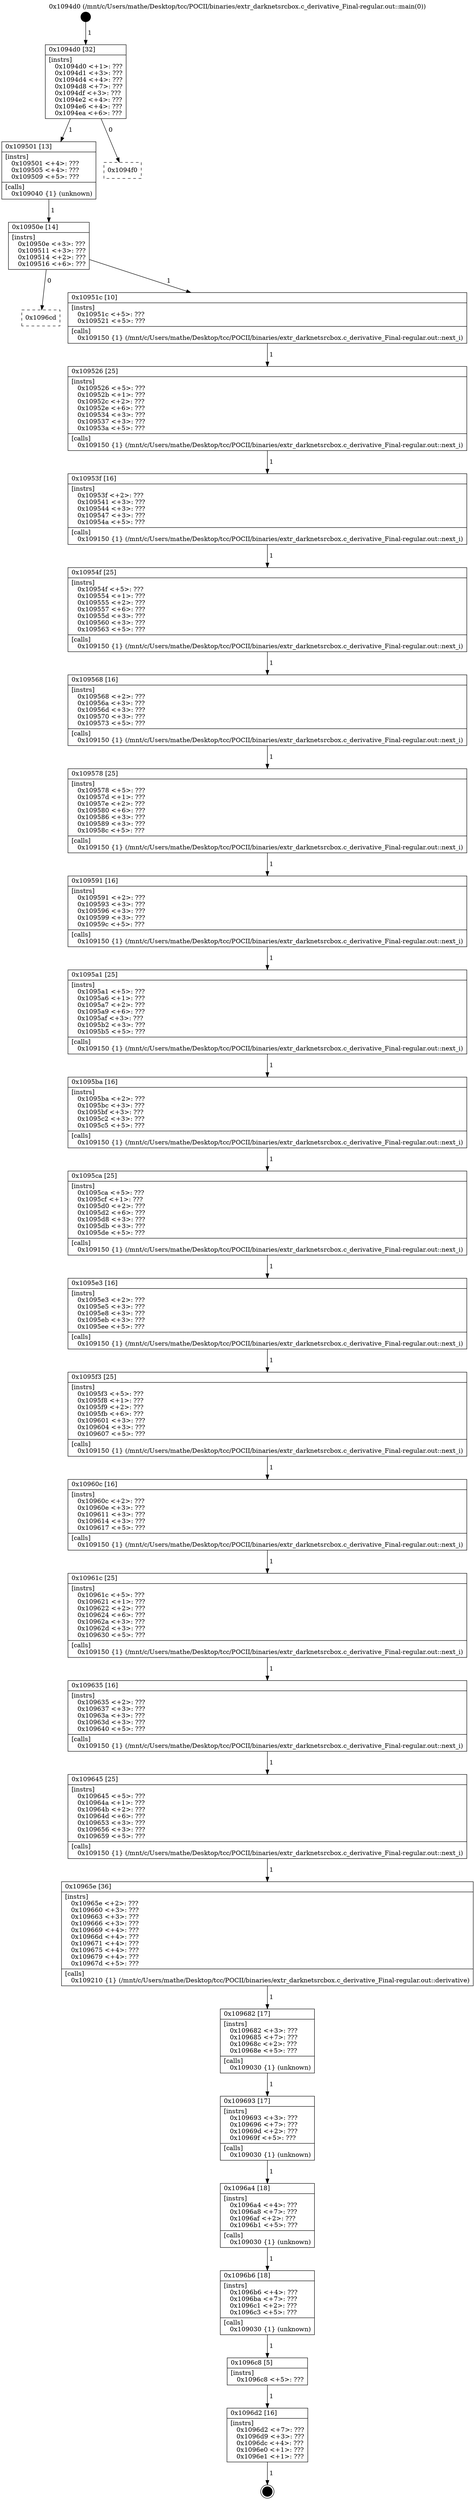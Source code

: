 digraph "0x1094d0" {
  label = "0x1094d0 (/mnt/c/Users/mathe/Desktop/tcc/POCII/binaries/extr_darknetsrcbox.c_derivative_Final-regular.out::main(0))"
  labelloc = "t"
  node[shape=record]

  Entry [label="",width=0.3,height=0.3,shape=circle,fillcolor=black,style=filled]
  "0x1094d0" [label="{
     0x1094d0 [32]\l
     | [instrs]\l
     &nbsp;&nbsp;0x1094d0 \<+1\>: ???\l
     &nbsp;&nbsp;0x1094d1 \<+3\>: ???\l
     &nbsp;&nbsp;0x1094d4 \<+4\>: ???\l
     &nbsp;&nbsp;0x1094d8 \<+7\>: ???\l
     &nbsp;&nbsp;0x1094df \<+3\>: ???\l
     &nbsp;&nbsp;0x1094e2 \<+4\>: ???\l
     &nbsp;&nbsp;0x1094e6 \<+4\>: ???\l
     &nbsp;&nbsp;0x1094ea \<+6\>: ???\l
  }"]
  "0x109501" [label="{
     0x109501 [13]\l
     | [instrs]\l
     &nbsp;&nbsp;0x109501 \<+4\>: ???\l
     &nbsp;&nbsp;0x109505 \<+4\>: ???\l
     &nbsp;&nbsp;0x109509 \<+5\>: ???\l
     | [calls]\l
     &nbsp;&nbsp;0x109040 \{1\} (unknown)\l
  }"]
  "0x1094f0" [label="{
     0x1094f0\l
  }", style=dashed]
  "0x10950e" [label="{
     0x10950e [14]\l
     | [instrs]\l
     &nbsp;&nbsp;0x10950e \<+3\>: ???\l
     &nbsp;&nbsp;0x109511 \<+3\>: ???\l
     &nbsp;&nbsp;0x109514 \<+2\>: ???\l
     &nbsp;&nbsp;0x109516 \<+6\>: ???\l
  }"]
  "0x1096cd" [label="{
     0x1096cd\l
  }", style=dashed]
  "0x10951c" [label="{
     0x10951c [10]\l
     | [instrs]\l
     &nbsp;&nbsp;0x10951c \<+5\>: ???\l
     &nbsp;&nbsp;0x109521 \<+5\>: ???\l
     | [calls]\l
     &nbsp;&nbsp;0x109150 \{1\} (/mnt/c/Users/mathe/Desktop/tcc/POCII/binaries/extr_darknetsrcbox.c_derivative_Final-regular.out::next_i)\l
  }"]
  Exit [label="",width=0.3,height=0.3,shape=circle,fillcolor=black,style=filled,peripheries=2]
  "0x109526" [label="{
     0x109526 [25]\l
     | [instrs]\l
     &nbsp;&nbsp;0x109526 \<+5\>: ???\l
     &nbsp;&nbsp;0x10952b \<+1\>: ???\l
     &nbsp;&nbsp;0x10952c \<+2\>: ???\l
     &nbsp;&nbsp;0x10952e \<+6\>: ???\l
     &nbsp;&nbsp;0x109534 \<+3\>: ???\l
     &nbsp;&nbsp;0x109537 \<+3\>: ???\l
     &nbsp;&nbsp;0x10953a \<+5\>: ???\l
     | [calls]\l
     &nbsp;&nbsp;0x109150 \{1\} (/mnt/c/Users/mathe/Desktop/tcc/POCII/binaries/extr_darknetsrcbox.c_derivative_Final-regular.out::next_i)\l
  }"]
  "0x10953f" [label="{
     0x10953f [16]\l
     | [instrs]\l
     &nbsp;&nbsp;0x10953f \<+2\>: ???\l
     &nbsp;&nbsp;0x109541 \<+3\>: ???\l
     &nbsp;&nbsp;0x109544 \<+3\>: ???\l
     &nbsp;&nbsp;0x109547 \<+3\>: ???\l
     &nbsp;&nbsp;0x10954a \<+5\>: ???\l
     | [calls]\l
     &nbsp;&nbsp;0x109150 \{1\} (/mnt/c/Users/mathe/Desktop/tcc/POCII/binaries/extr_darknetsrcbox.c_derivative_Final-regular.out::next_i)\l
  }"]
  "0x10954f" [label="{
     0x10954f [25]\l
     | [instrs]\l
     &nbsp;&nbsp;0x10954f \<+5\>: ???\l
     &nbsp;&nbsp;0x109554 \<+1\>: ???\l
     &nbsp;&nbsp;0x109555 \<+2\>: ???\l
     &nbsp;&nbsp;0x109557 \<+6\>: ???\l
     &nbsp;&nbsp;0x10955d \<+3\>: ???\l
     &nbsp;&nbsp;0x109560 \<+3\>: ???\l
     &nbsp;&nbsp;0x109563 \<+5\>: ???\l
     | [calls]\l
     &nbsp;&nbsp;0x109150 \{1\} (/mnt/c/Users/mathe/Desktop/tcc/POCII/binaries/extr_darknetsrcbox.c_derivative_Final-regular.out::next_i)\l
  }"]
  "0x109568" [label="{
     0x109568 [16]\l
     | [instrs]\l
     &nbsp;&nbsp;0x109568 \<+2\>: ???\l
     &nbsp;&nbsp;0x10956a \<+3\>: ???\l
     &nbsp;&nbsp;0x10956d \<+3\>: ???\l
     &nbsp;&nbsp;0x109570 \<+3\>: ???\l
     &nbsp;&nbsp;0x109573 \<+5\>: ???\l
     | [calls]\l
     &nbsp;&nbsp;0x109150 \{1\} (/mnt/c/Users/mathe/Desktop/tcc/POCII/binaries/extr_darknetsrcbox.c_derivative_Final-regular.out::next_i)\l
  }"]
  "0x109578" [label="{
     0x109578 [25]\l
     | [instrs]\l
     &nbsp;&nbsp;0x109578 \<+5\>: ???\l
     &nbsp;&nbsp;0x10957d \<+1\>: ???\l
     &nbsp;&nbsp;0x10957e \<+2\>: ???\l
     &nbsp;&nbsp;0x109580 \<+6\>: ???\l
     &nbsp;&nbsp;0x109586 \<+3\>: ???\l
     &nbsp;&nbsp;0x109589 \<+3\>: ???\l
     &nbsp;&nbsp;0x10958c \<+5\>: ???\l
     | [calls]\l
     &nbsp;&nbsp;0x109150 \{1\} (/mnt/c/Users/mathe/Desktop/tcc/POCII/binaries/extr_darknetsrcbox.c_derivative_Final-regular.out::next_i)\l
  }"]
  "0x109591" [label="{
     0x109591 [16]\l
     | [instrs]\l
     &nbsp;&nbsp;0x109591 \<+2\>: ???\l
     &nbsp;&nbsp;0x109593 \<+3\>: ???\l
     &nbsp;&nbsp;0x109596 \<+3\>: ???\l
     &nbsp;&nbsp;0x109599 \<+3\>: ???\l
     &nbsp;&nbsp;0x10959c \<+5\>: ???\l
     | [calls]\l
     &nbsp;&nbsp;0x109150 \{1\} (/mnt/c/Users/mathe/Desktop/tcc/POCII/binaries/extr_darknetsrcbox.c_derivative_Final-regular.out::next_i)\l
  }"]
  "0x1095a1" [label="{
     0x1095a1 [25]\l
     | [instrs]\l
     &nbsp;&nbsp;0x1095a1 \<+5\>: ???\l
     &nbsp;&nbsp;0x1095a6 \<+1\>: ???\l
     &nbsp;&nbsp;0x1095a7 \<+2\>: ???\l
     &nbsp;&nbsp;0x1095a9 \<+6\>: ???\l
     &nbsp;&nbsp;0x1095af \<+3\>: ???\l
     &nbsp;&nbsp;0x1095b2 \<+3\>: ???\l
     &nbsp;&nbsp;0x1095b5 \<+5\>: ???\l
     | [calls]\l
     &nbsp;&nbsp;0x109150 \{1\} (/mnt/c/Users/mathe/Desktop/tcc/POCII/binaries/extr_darknetsrcbox.c_derivative_Final-regular.out::next_i)\l
  }"]
  "0x1095ba" [label="{
     0x1095ba [16]\l
     | [instrs]\l
     &nbsp;&nbsp;0x1095ba \<+2\>: ???\l
     &nbsp;&nbsp;0x1095bc \<+3\>: ???\l
     &nbsp;&nbsp;0x1095bf \<+3\>: ???\l
     &nbsp;&nbsp;0x1095c2 \<+3\>: ???\l
     &nbsp;&nbsp;0x1095c5 \<+5\>: ???\l
     | [calls]\l
     &nbsp;&nbsp;0x109150 \{1\} (/mnt/c/Users/mathe/Desktop/tcc/POCII/binaries/extr_darknetsrcbox.c_derivative_Final-regular.out::next_i)\l
  }"]
  "0x1095ca" [label="{
     0x1095ca [25]\l
     | [instrs]\l
     &nbsp;&nbsp;0x1095ca \<+5\>: ???\l
     &nbsp;&nbsp;0x1095cf \<+1\>: ???\l
     &nbsp;&nbsp;0x1095d0 \<+2\>: ???\l
     &nbsp;&nbsp;0x1095d2 \<+6\>: ???\l
     &nbsp;&nbsp;0x1095d8 \<+3\>: ???\l
     &nbsp;&nbsp;0x1095db \<+3\>: ???\l
     &nbsp;&nbsp;0x1095de \<+5\>: ???\l
     | [calls]\l
     &nbsp;&nbsp;0x109150 \{1\} (/mnt/c/Users/mathe/Desktop/tcc/POCII/binaries/extr_darknetsrcbox.c_derivative_Final-regular.out::next_i)\l
  }"]
  "0x1095e3" [label="{
     0x1095e3 [16]\l
     | [instrs]\l
     &nbsp;&nbsp;0x1095e3 \<+2\>: ???\l
     &nbsp;&nbsp;0x1095e5 \<+3\>: ???\l
     &nbsp;&nbsp;0x1095e8 \<+3\>: ???\l
     &nbsp;&nbsp;0x1095eb \<+3\>: ???\l
     &nbsp;&nbsp;0x1095ee \<+5\>: ???\l
     | [calls]\l
     &nbsp;&nbsp;0x109150 \{1\} (/mnt/c/Users/mathe/Desktop/tcc/POCII/binaries/extr_darknetsrcbox.c_derivative_Final-regular.out::next_i)\l
  }"]
  "0x1095f3" [label="{
     0x1095f3 [25]\l
     | [instrs]\l
     &nbsp;&nbsp;0x1095f3 \<+5\>: ???\l
     &nbsp;&nbsp;0x1095f8 \<+1\>: ???\l
     &nbsp;&nbsp;0x1095f9 \<+2\>: ???\l
     &nbsp;&nbsp;0x1095fb \<+6\>: ???\l
     &nbsp;&nbsp;0x109601 \<+3\>: ???\l
     &nbsp;&nbsp;0x109604 \<+3\>: ???\l
     &nbsp;&nbsp;0x109607 \<+5\>: ???\l
     | [calls]\l
     &nbsp;&nbsp;0x109150 \{1\} (/mnt/c/Users/mathe/Desktop/tcc/POCII/binaries/extr_darknetsrcbox.c_derivative_Final-regular.out::next_i)\l
  }"]
  "0x10960c" [label="{
     0x10960c [16]\l
     | [instrs]\l
     &nbsp;&nbsp;0x10960c \<+2\>: ???\l
     &nbsp;&nbsp;0x10960e \<+3\>: ???\l
     &nbsp;&nbsp;0x109611 \<+3\>: ???\l
     &nbsp;&nbsp;0x109614 \<+3\>: ???\l
     &nbsp;&nbsp;0x109617 \<+5\>: ???\l
     | [calls]\l
     &nbsp;&nbsp;0x109150 \{1\} (/mnt/c/Users/mathe/Desktop/tcc/POCII/binaries/extr_darknetsrcbox.c_derivative_Final-regular.out::next_i)\l
  }"]
  "0x10961c" [label="{
     0x10961c [25]\l
     | [instrs]\l
     &nbsp;&nbsp;0x10961c \<+5\>: ???\l
     &nbsp;&nbsp;0x109621 \<+1\>: ???\l
     &nbsp;&nbsp;0x109622 \<+2\>: ???\l
     &nbsp;&nbsp;0x109624 \<+6\>: ???\l
     &nbsp;&nbsp;0x10962a \<+3\>: ???\l
     &nbsp;&nbsp;0x10962d \<+3\>: ???\l
     &nbsp;&nbsp;0x109630 \<+5\>: ???\l
     | [calls]\l
     &nbsp;&nbsp;0x109150 \{1\} (/mnt/c/Users/mathe/Desktop/tcc/POCII/binaries/extr_darknetsrcbox.c_derivative_Final-regular.out::next_i)\l
  }"]
  "0x109635" [label="{
     0x109635 [16]\l
     | [instrs]\l
     &nbsp;&nbsp;0x109635 \<+2\>: ???\l
     &nbsp;&nbsp;0x109637 \<+3\>: ???\l
     &nbsp;&nbsp;0x10963a \<+3\>: ???\l
     &nbsp;&nbsp;0x10963d \<+3\>: ???\l
     &nbsp;&nbsp;0x109640 \<+5\>: ???\l
     | [calls]\l
     &nbsp;&nbsp;0x109150 \{1\} (/mnt/c/Users/mathe/Desktop/tcc/POCII/binaries/extr_darknetsrcbox.c_derivative_Final-regular.out::next_i)\l
  }"]
  "0x109645" [label="{
     0x109645 [25]\l
     | [instrs]\l
     &nbsp;&nbsp;0x109645 \<+5\>: ???\l
     &nbsp;&nbsp;0x10964a \<+1\>: ???\l
     &nbsp;&nbsp;0x10964b \<+2\>: ???\l
     &nbsp;&nbsp;0x10964d \<+6\>: ???\l
     &nbsp;&nbsp;0x109653 \<+3\>: ???\l
     &nbsp;&nbsp;0x109656 \<+3\>: ???\l
     &nbsp;&nbsp;0x109659 \<+5\>: ???\l
     | [calls]\l
     &nbsp;&nbsp;0x109150 \{1\} (/mnt/c/Users/mathe/Desktop/tcc/POCII/binaries/extr_darknetsrcbox.c_derivative_Final-regular.out::next_i)\l
  }"]
  "0x10965e" [label="{
     0x10965e [36]\l
     | [instrs]\l
     &nbsp;&nbsp;0x10965e \<+2\>: ???\l
     &nbsp;&nbsp;0x109660 \<+3\>: ???\l
     &nbsp;&nbsp;0x109663 \<+3\>: ???\l
     &nbsp;&nbsp;0x109666 \<+3\>: ???\l
     &nbsp;&nbsp;0x109669 \<+4\>: ???\l
     &nbsp;&nbsp;0x10966d \<+4\>: ???\l
     &nbsp;&nbsp;0x109671 \<+4\>: ???\l
     &nbsp;&nbsp;0x109675 \<+4\>: ???\l
     &nbsp;&nbsp;0x109679 \<+4\>: ???\l
     &nbsp;&nbsp;0x10967d \<+5\>: ???\l
     | [calls]\l
     &nbsp;&nbsp;0x109210 \{1\} (/mnt/c/Users/mathe/Desktop/tcc/POCII/binaries/extr_darknetsrcbox.c_derivative_Final-regular.out::derivative)\l
  }"]
  "0x109682" [label="{
     0x109682 [17]\l
     | [instrs]\l
     &nbsp;&nbsp;0x109682 \<+3\>: ???\l
     &nbsp;&nbsp;0x109685 \<+7\>: ???\l
     &nbsp;&nbsp;0x10968c \<+2\>: ???\l
     &nbsp;&nbsp;0x10968e \<+5\>: ???\l
     | [calls]\l
     &nbsp;&nbsp;0x109030 \{1\} (unknown)\l
  }"]
  "0x109693" [label="{
     0x109693 [17]\l
     | [instrs]\l
     &nbsp;&nbsp;0x109693 \<+3\>: ???\l
     &nbsp;&nbsp;0x109696 \<+7\>: ???\l
     &nbsp;&nbsp;0x10969d \<+2\>: ???\l
     &nbsp;&nbsp;0x10969f \<+5\>: ???\l
     | [calls]\l
     &nbsp;&nbsp;0x109030 \{1\} (unknown)\l
  }"]
  "0x1096a4" [label="{
     0x1096a4 [18]\l
     | [instrs]\l
     &nbsp;&nbsp;0x1096a4 \<+4\>: ???\l
     &nbsp;&nbsp;0x1096a8 \<+7\>: ???\l
     &nbsp;&nbsp;0x1096af \<+2\>: ???\l
     &nbsp;&nbsp;0x1096b1 \<+5\>: ???\l
     | [calls]\l
     &nbsp;&nbsp;0x109030 \{1\} (unknown)\l
  }"]
  "0x1096b6" [label="{
     0x1096b6 [18]\l
     | [instrs]\l
     &nbsp;&nbsp;0x1096b6 \<+4\>: ???\l
     &nbsp;&nbsp;0x1096ba \<+7\>: ???\l
     &nbsp;&nbsp;0x1096c1 \<+2\>: ???\l
     &nbsp;&nbsp;0x1096c3 \<+5\>: ???\l
     | [calls]\l
     &nbsp;&nbsp;0x109030 \{1\} (unknown)\l
  }"]
  "0x1096c8" [label="{
     0x1096c8 [5]\l
     | [instrs]\l
     &nbsp;&nbsp;0x1096c8 \<+5\>: ???\l
  }"]
  "0x1096d2" [label="{
     0x1096d2 [16]\l
     | [instrs]\l
     &nbsp;&nbsp;0x1096d2 \<+7\>: ???\l
     &nbsp;&nbsp;0x1096d9 \<+3\>: ???\l
     &nbsp;&nbsp;0x1096dc \<+4\>: ???\l
     &nbsp;&nbsp;0x1096e0 \<+1\>: ???\l
     &nbsp;&nbsp;0x1096e1 \<+1\>: ???\l
  }"]
  Entry -> "0x1094d0" [label=" 1"]
  "0x1094d0" -> "0x109501" [label=" 1"]
  "0x1094d0" -> "0x1094f0" [label=" 0"]
  "0x109501" -> "0x10950e" [label=" 1"]
  "0x10950e" -> "0x1096cd" [label=" 0"]
  "0x10950e" -> "0x10951c" [label=" 1"]
  "0x1096d2" -> Exit [label=" 1"]
  "0x10951c" -> "0x109526" [label=" 1"]
  "0x109526" -> "0x10953f" [label=" 1"]
  "0x10953f" -> "0x10954f" [label=" 1"]
  "0x10954f" -> "0x109568" [label=" 1"]
  "0x109568" -> "0x109578" [label=" 1"]
  "0x109578" -> "0x109591" [label=" 1"]
  "0x109591" -> "0x1095a1" [label=" 1"]
  "0x1095a1" -> "0x1095ba" [label=" 1"]
  "0x1095ba" -> "0x1095ca" [label=" 1"]
  "0x1095ca" -> "0x1095e3" [label=" 1"]
  "0x1095e3" -> "0x1095f3" [label=" 1"]
  "0x1095f3" -> "0x10960c" [label=" 1"]
  "0x10960c" -> "0x10961c" [label=" 1"]
  "0x10961c" -> "0x109635" [label=" 1"]
  "0x109635" -> "0x109645" [label=" 1"]
  "0x109645" -> "0x10965e" [label=" 1"]
  "0x10965e" -> "0x109682" [label=" 1"]
  "0x109682" -> "0x109693" [label=" 1"]
  "0x109693" -> "0x1096a4" [label=" 1"]
  "0x1096a4" -> "0x1096b6" [label=" 1"]
  "0x1096b6" -> "0x1096c8" [label=" 1"]
  "0x1096c8" -> "0x1096d2" [label=" 1"]
}
